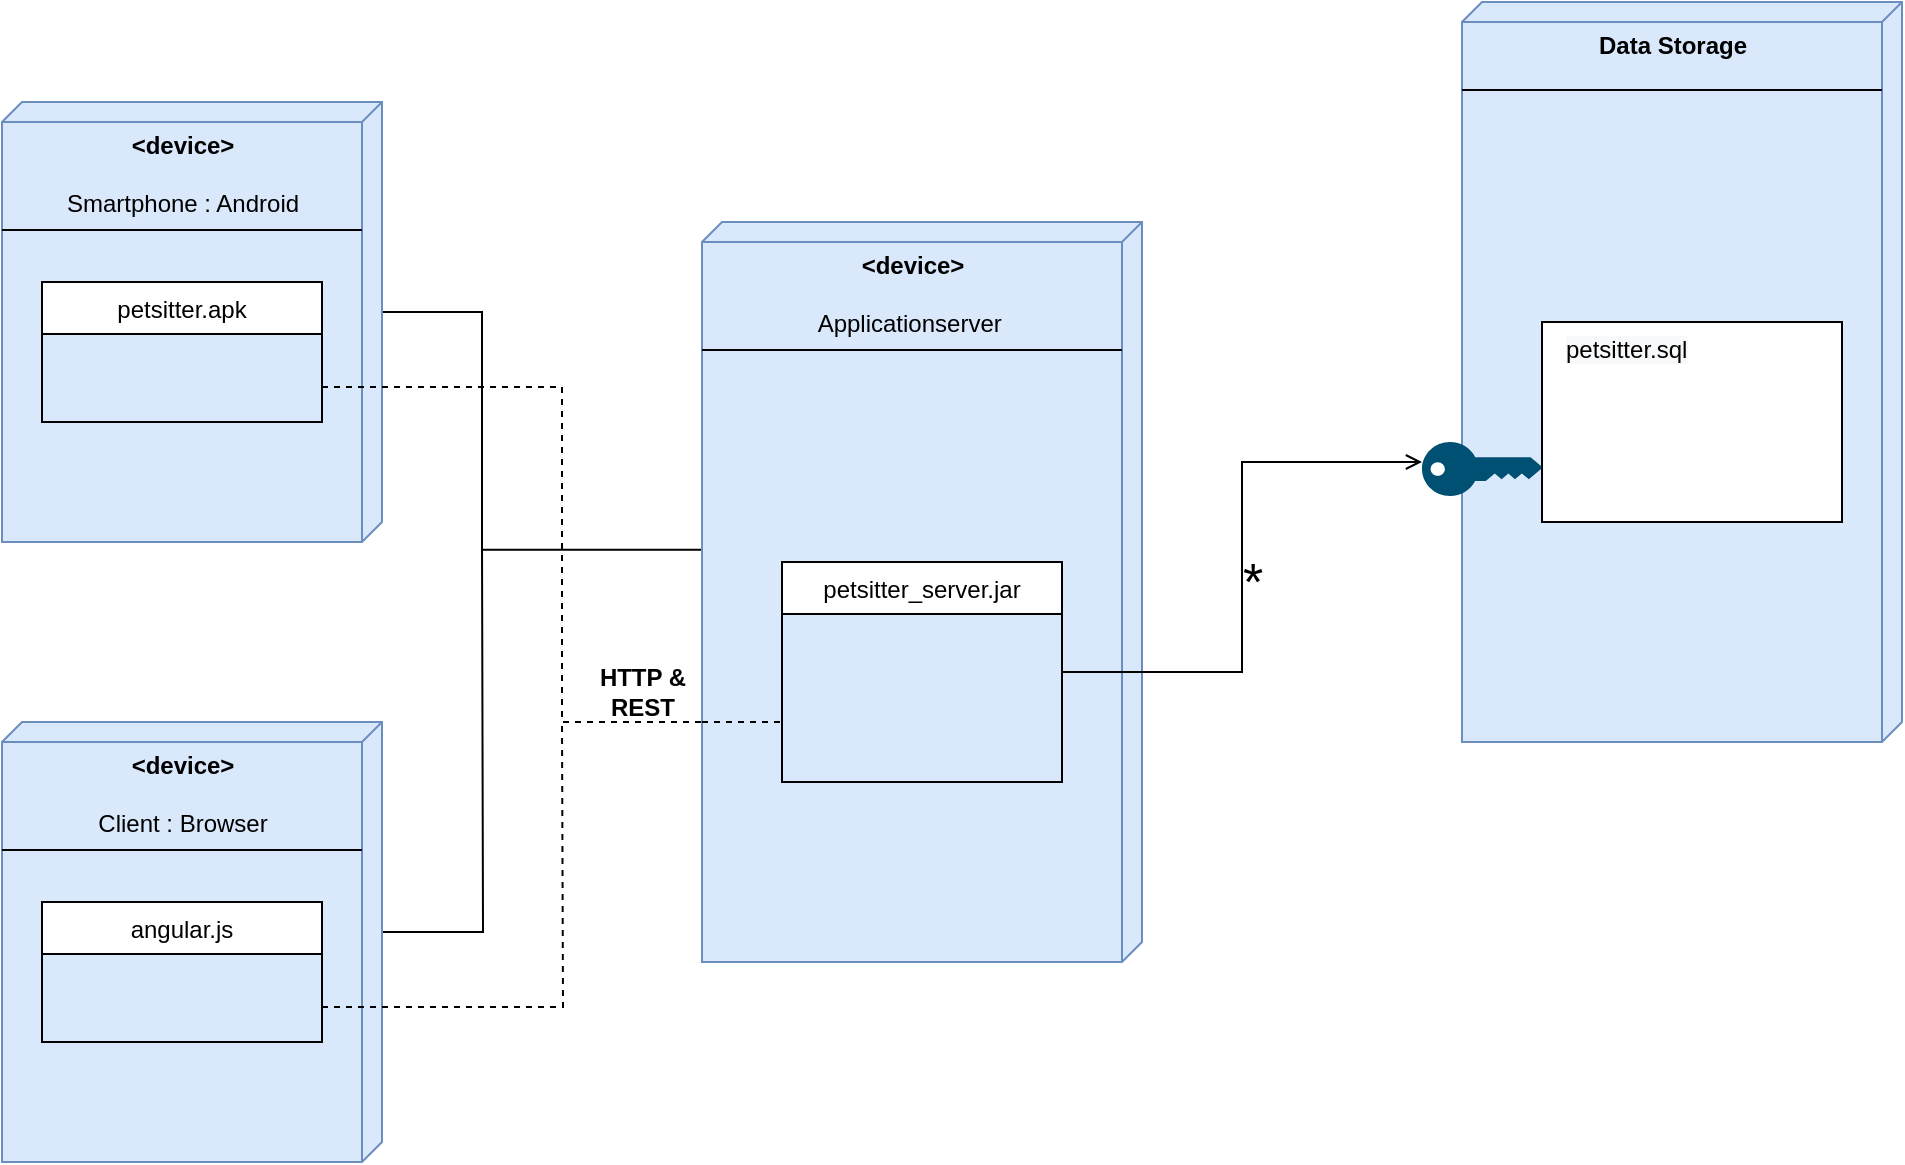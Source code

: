 <mxfile version="15.2.7" type="device"><diagram id="Btod7TePGVkBU-lxI-Ih" name="Page-1"><mxGraphModel dx="1024" dy="584" grid="1" gridSize="10" guides="1" tooltips="1" connect="1" arrows="1" fold="1" page="1" pageScale="1" pageWidth="827" pageHeight="1169" math="0" shadow="0"><root><mxCell id="0"/><mxCell id="1" parent="0"/><mxCell id="7rUo021O5ql_uNphWDRn-22" style="edgeStyle=orthogonalEdgeStyle;rounded=0;orthogonalLoop=1;jettySize=auto;html=1;exitX=0;exitY=0;exitDx=105;exitDy=0;exitPerimeter=0;entryX=0.443;entryY=0.996;entryDx=0;entryDy=0;entryPerimeter=0;endArrow=none;endFill=0;" edge="1" parent="1" source="7rUo021O5ql_uNphWDRn-1" target="7rUo021O5ql_uNphWDRn-11"><mxGeometry relative="1" as="geometry"><Array as="points"><mxPoint x="330" y="155"/><mxPoint x="330" y="274"/></Array></mxGeometry></mxCell><mxCell id="7rUo021O5ql_uNphWDRn-1" value="&lt;b&gt;&amp;lt;device&amp;gt;&lt;/b&gt;&lt;br&gt;&lt;br&gt;Smartphone : Android" style="verticalAlign=top;align=center;spacingTop=8;spacingLeft=2;spacingRight=12;shape=cube;size=10;direction=south;fontStyle=0;html=1;fillColor=#dae8fc;strokeColor=#6c8ebf;" vertex="1" parent="1"><mxGeometry x="90" y="50" width="190" height="220" as="geometry"/></mxCell><mxCell id="7rUo021O5ql_uNphWDRn-2" value="" style="line;strokeWidth=1;align=left;verticalAlign=middle;spacingTop=-1;spacingLeft=3;spacingRight=3;rotatable=0;labelPosition=right;points=[];portConstraint=eastwest;" vertex="1" parent="1"><mxGeometry x="90" y="110" width="180" height="8" as="geometry"/></mxCell><mxCell id="7rUo021O5ql_uNphWDRn-24" style="edgeStyle=orthogonalEdgeStyle;rounded=0;orthogonalLoop=1;jettySize=auto;html=1;exitX=1;exitY=0.75;exitDx=0;exitDy=0;entryX=0;entryY=0.75;entryDx=0;entryDy=0;endArrow=none;endFill=0;dashed=1;" edge="1" parent="1" source="7rUo021O5ql_uNphWDRn-3" target="7rUo021O5ql_uNphWDRn-13"><mxGeometry relative="1" as="geometry"><Array as="points"><mxPoint x="370" y="193"/><mxPoint x="370" y="360"/><mxPoint x="480" y="360"/></Array></mxGeometry></mxCell><mxCell id="7rUo021O5ql_uNphWDRn-3" value="petsitter.apk" style="swimlane;fontStyle=0;childLayout=stackLayout;horizontal=1;startSize=26;horizontalStack=0;resizeParent=1;resizeParentMax=0;resizeLast=0;collapsible=1;marginBottom=0;" vertex="1" parent="1"><mxGeometry x="110" y="140" width="140" height="70" as="geometry"/></mxCell><mxCell id="7rUo021O5ql_uNphWDRn-25" style="edgeStyle=orthogonalEdgeStyle;rounded=0;orthogonalLoop=1;jettySize=auto;html=1;exitX=0;exitY=0;exitDx=105;exitDy=0;exitPerimeter=0;endArrow=none;endFill=0;" edge="1" parent="1" source="7rUo021O5ql_uNphWDRn-7"><mxGeometry relative="1" as="geometry"><mxPoint x="330" y="270" as="targetPoint"/></mxGeometry></mxCell><mxCell id="7rUo021O5ql_uNphWDRn-7" value="&lt;b&gt;&amp;lt;device&amp;gt;&lt;/b&gt;&lt;br&gt;&lt;br&gt;Client : Browser" style="verticalAlign=top;align=center;spacingTop=8;spacingLeft=2;spacingRight=12;shape=cube;size=10;direction=south;fontStyle=0;html=1;fillColor=#dae8fc;strokeColor=#6c8ebf;" vertex="1" parent="1"><mxGeometry x="90" y="360" width="190" height="220" as="geometry"/></mxCell><mxCell id="7rUo021O5ql_uNphWDRn-8" value="" style="line;strokeWidth=1;align=left;verticalAlign=middle;spacingTop=-1;spacingLeft=3;spacingRight=3;rotatable=0;labelPosition=right;points=[];portConstraint=eastwest;" vertex="1" parent="1"><mxGeometry x="90" y="420" width="180" height="8" as="geometry"/></mxCell><mxCell id="7rUo021O5ql_uNphWDRn-27" style="edgeStyle=orthogonalEdgeStyle;rounded=0;orthogonalLoop=1;jettySize=auto;html=1;exitX=1;exitY=0.75;exitDx=0;exitDy=0;dashed=1;endArrow=none;endFill=0;" edge="1" parent="1" source="7rUo021O5ql_uNphWDRn-9"><mxGeometry relative="1" as="geometry"><mxPoint x="370" y="360" as="targetPoint"/></mxGeometry></mxCell><mxCell id="7rUo021O5ql_uNphWDRn-9" value="angular.js" style="swimlane;fontStyle=0;childLayout=stackLayout;horizontal=1;startSize=26;horizontalStack=0;resizeParent=1;resizeParentMax=0;resizeLast=0;collapsible=1;marginBottom=0;" vertex="1" parent="1"><mxGeometry x="110" y="450" width="140" height="70" as="geometry"/></mxCell><mxCell id="7rUo021O5ql_uNphWDRn-11" value="&lt;b&gt;&amp;lt;device&amp;gt;&lt;/b&gt;&lt;br&gt;&lt;br&gt;Applicationserver&amp;nbsp;" style="verticalAlign=top;align=center;spacingTop=8;spacingLeft=2;spacingRight=12;shape=cube;size=10;direction=south;fontStyle=0;html=1;fillColor=#dae8fc;strokeColor=#6c8ebf;" vertex="1" parent="1"><mxGeometry x="440" y="110" width="220" height="370" as="geometry"/></mxCell><mxCell id="7rUo021O5ql_uNphWDRn-12" value="" style="line;strokeWidth=1;align=left;verticalAlign=middle;spacingTop=-1;spacingLeft=3;spacingRight=3;rotatable=0;labelPosition=right;points=[];portConstraint=eastwest;" vertex="1" parent="1"><mxGeometry x="440" y="170" width="210" height="8" as="geometry"/></mxCell><mxCell id="7rUo021O5ql_uNphWDRn-34" style="edgeStyle=elbowEdgeStyle;rounded=0;orthogonalLoop=1;jettySize=auto;html=1;exitX=1;exitY=0.5;exitDx=0;exitDy=0;endArrow=open;endFill=0;startArrow=none;startFill=0;" edge="1" parent="1" source="7rUo021O5ql_uNphWDRn-13"><mxGeometry relative="1" as="geometry"><mxPoint x="800" y="230" as="targetPoint"/></mxGeometry></mxCell><mxCell id="7rUo021O5ql_uNphWDRn-13" value="petsitter_server.jar" style="swimlane;fontStyle=0;childLayout=stackLayout;horizontal=1;startSize=26;horizontalStack=0;resizeParent=1;resizeParentMax=0;resizeLast=0;collapsible=1;marginBottom=0;" vertex="1" parent="1"><mxGeometry x="480" y="280" width="140" height="110" as="geometry"/></mxCell><mxCell id="7rUo021O5ql_uNphWDRn-26" value="" style="endArrow=none;dashed=1;endFill=0;endSize=12;html=1;" edge="1" parent="7rUo021O5ql_uNphWDRn-13"><mxGeometry width="160" relative="1" as="geometry"><mxPoint x="-40" y="80" as="sourcePoint"/><mxPoint y="80" as="targetPoint"/></mxGeometry></mxCell><mxCell id="7rUo021O5ql_uNphWDRn-15" value="&lt;b&gt;Data Storage&lt;/b&gt;" style="verticalAlign=top;align=center;spacingTop=8;spacingLeft=2;spacingRight=12;shape=cube;size=10;direction=south;fontStyle=0;html=1;fillColor=#dae8fc;strokeColor=#6c8ebf;" vertex="1" parent="1"><mxGeometry x="820" width="220" height="370" as="geometry"/></mxCell><mxCell id="7rUo021O5ql_uNphWDRn-16" value="" style="line;strokeWidth=1;align=left;verticalAlign=middle;spacingTop=-1;spacingLeft=3;spacingRight=3;rotatable=0;labelPosition=right;points=[];portConstraint=eastwest;" vertex="1" parent="1"><mxGeometry x="820" y="40" width="210" height="8" as="geometry"/></mxCell><mxCell id="7rUo021O5ql_uNphWDRn-20" value="" style="html=1;" vertex="1" parent="1"><mxGeometry x="860" y="160" width="150" height="100" as="geometry"/></mxCell><mxCell id="7rUo021O5ql_uNphWDRn-21" value="&lt;span style=&quot;color: rgb(0, 0, 0); font-family: helvetica; font-size: 12px; font-style: normal; font-weight: 400; letter-spacing: normal; text-align: center; text-indent: 0px; text-transform: none; word-spacing: 0px; background-color: rgb(248, 249, 250); display: inline; float: none;&quot;&gt;petsitter.sql&lt;/span&gt;" style="text;whiteSpace=wrap;html=1;" vertex="1" parent="1"><mxGeometry x="870" y="160" width="90" height="30" as="geometry"/></mxCell><mxCell id="7rUo021O5ql_uNphWDRn-28" value="&lt;b&gt;HTTP &amp;amp;&lt;br&gt;REST&lt;/b&gt;" style="text;html=1;align=center;verticalAlign=middle;resizable=0;points=[];autosize=1;strokeColor=none;fillColor=none;" vertex="1" parent="1"><mxGeometry x="380" y="330" width="60" height="30" as="geometry"/></mxCell><mxCell id="7rUo021O5ql_uNphWDRn-32" value="&lt;font style=&quot;font-size: 26px&quot;&gt;*&lt;/font&gt;" style="text;html=1;align=center;verticalAlign=middle;resizable=0;points=[];autosize=1;strokeColor=none;fillColor=none;" vertex="1" parent="1"><mxGeometry x="700" y="280" width="30" height="20" as="geometry"/></mxCell><mxCell id="7rUo021O5ql_uNphWDRn-35" value="" style="points=[[0,0.5,0],[0.24,0,0],[0.5,0.28,0],[0.995,0.475,0],[0.5,0.72,0],[0.24,1,0]];verticalLabelPosition=bottom;sketch=0;html=1;verticalAlign=top;aspect=fixed;align=center;pointerEvents=1;shape=mxgraph.cisco19.key;fillColor=#005073;strokeColor=none;" vertex="1" parent="1"><mxGeometry x="800" y="220" width="60" height="27" as="geometry"/></mxCell></root></mxGraphModel></diagram></mxfile>